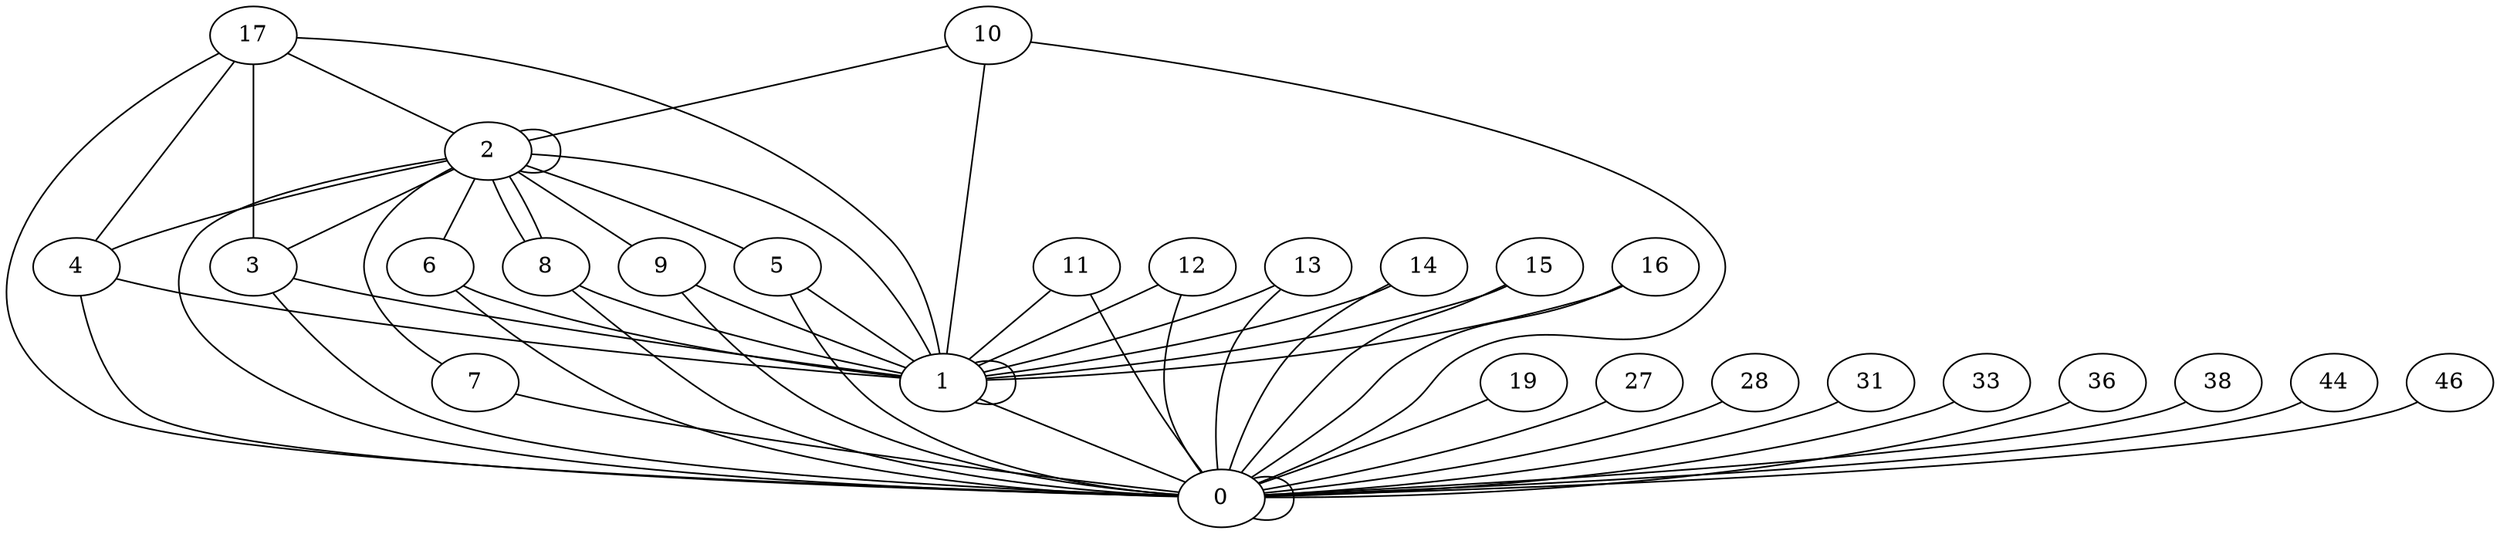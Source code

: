 graph "My Graph" {
	0 -- 0
	1 -- 0
	1 -- 1
	2 -- 0
	2 -- 1
	2 -- 2
	2 -- 3
	2 -- 4
	2 -- 5
	2 -- 6
	2 -- 7
	2 -- 8
	2 -- 9
	3 -- 0
	3 -- 1
	4 -- 0
	4 -- 1
	5 -- 0
	5 -- 1
	6 -- 0
	6 -- 1
	7 -- 0
	8 -- 0
	8 -- 1
	8 -- 2
	9 -- 0
	9 -- 1
	10 -- 0
	10 -- 1
	10 -- 2
	11 -- 0
	11 -- 1
	12 -- 0
	12 -- 1
	13 -- 0
	13 -- 1
	14 -- 0
	14 -- 1
	15 -- 0
	15 -- 1
	16 -- 0
	16 -- 1
	17 -- 0
	17 -- 1
	17 -- 2
	17 -- 3
	17 -- 4
	19 -- 0
	27 -- 0
	28 -- 0
	31 -- 0
	33 -- 0
	36 -- 0
	38 -- 0
	44 -- 0
	46 -- 0
}
